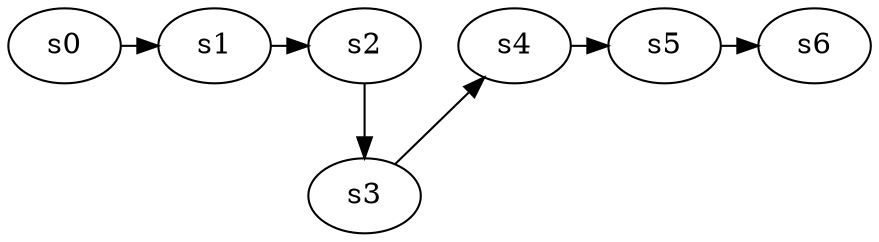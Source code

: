 digraph game_0087_chain_7 {
    s0 [name="s0", player=0];
    s1 [name="s1", player=1];
    s2 [name="s2", player=0];
    s3 [name="s3", player=1];
    s4 [name="s4", player=0];
    s5 [name="s5", player=1];
    s6 [name="s6", player=0];

    s0 -> s1 [constraint="time % 5 == 0"];
    s1 -> s2 [constraint="time == 9"];
    s2 -> s3;
    s3 -> s4 [constraint="time == 2 || time == 9 || time == 12 || time == 19"];
    s4 -> s5 [constraint="time == 1 || time == 2 || time == 4 || time == 5 || time == 8"];
    s5 -> s6 [constraint="time % 3 == 2"];
}
